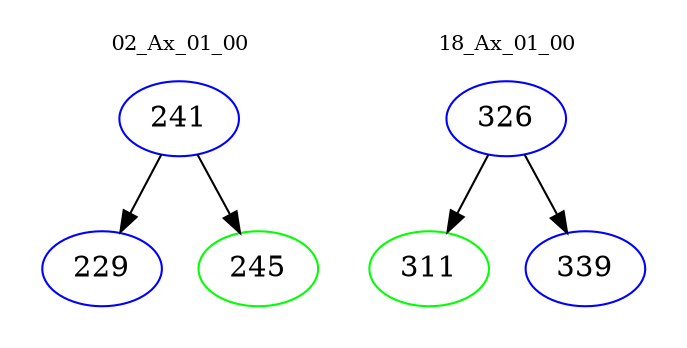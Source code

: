 digraph{
subgraph cluster_0 {
color = white
label = "02_Ax_01_00";
fontsize=10;
T0_241 [label="241", color="blue"]
T0_241 -> T0_229 [color="black"]
T0_229 [label="229", color="blue"]
T0_241 -> T0_245 [color="black"]
T0_245 [label="245", color="green"]
}
subgraph cluster_1 {
color = white
label = "18_Ax_01_00";
fontsize=10;
T1_326 [label="326", color="blue"]
T1_326 -> T1_311 [color="black"]
T1_311 [label="311", color="green"]
T1_326 -> T1_339 [color="black"]
T1_339 [label="339", color="blue"]
}
}
